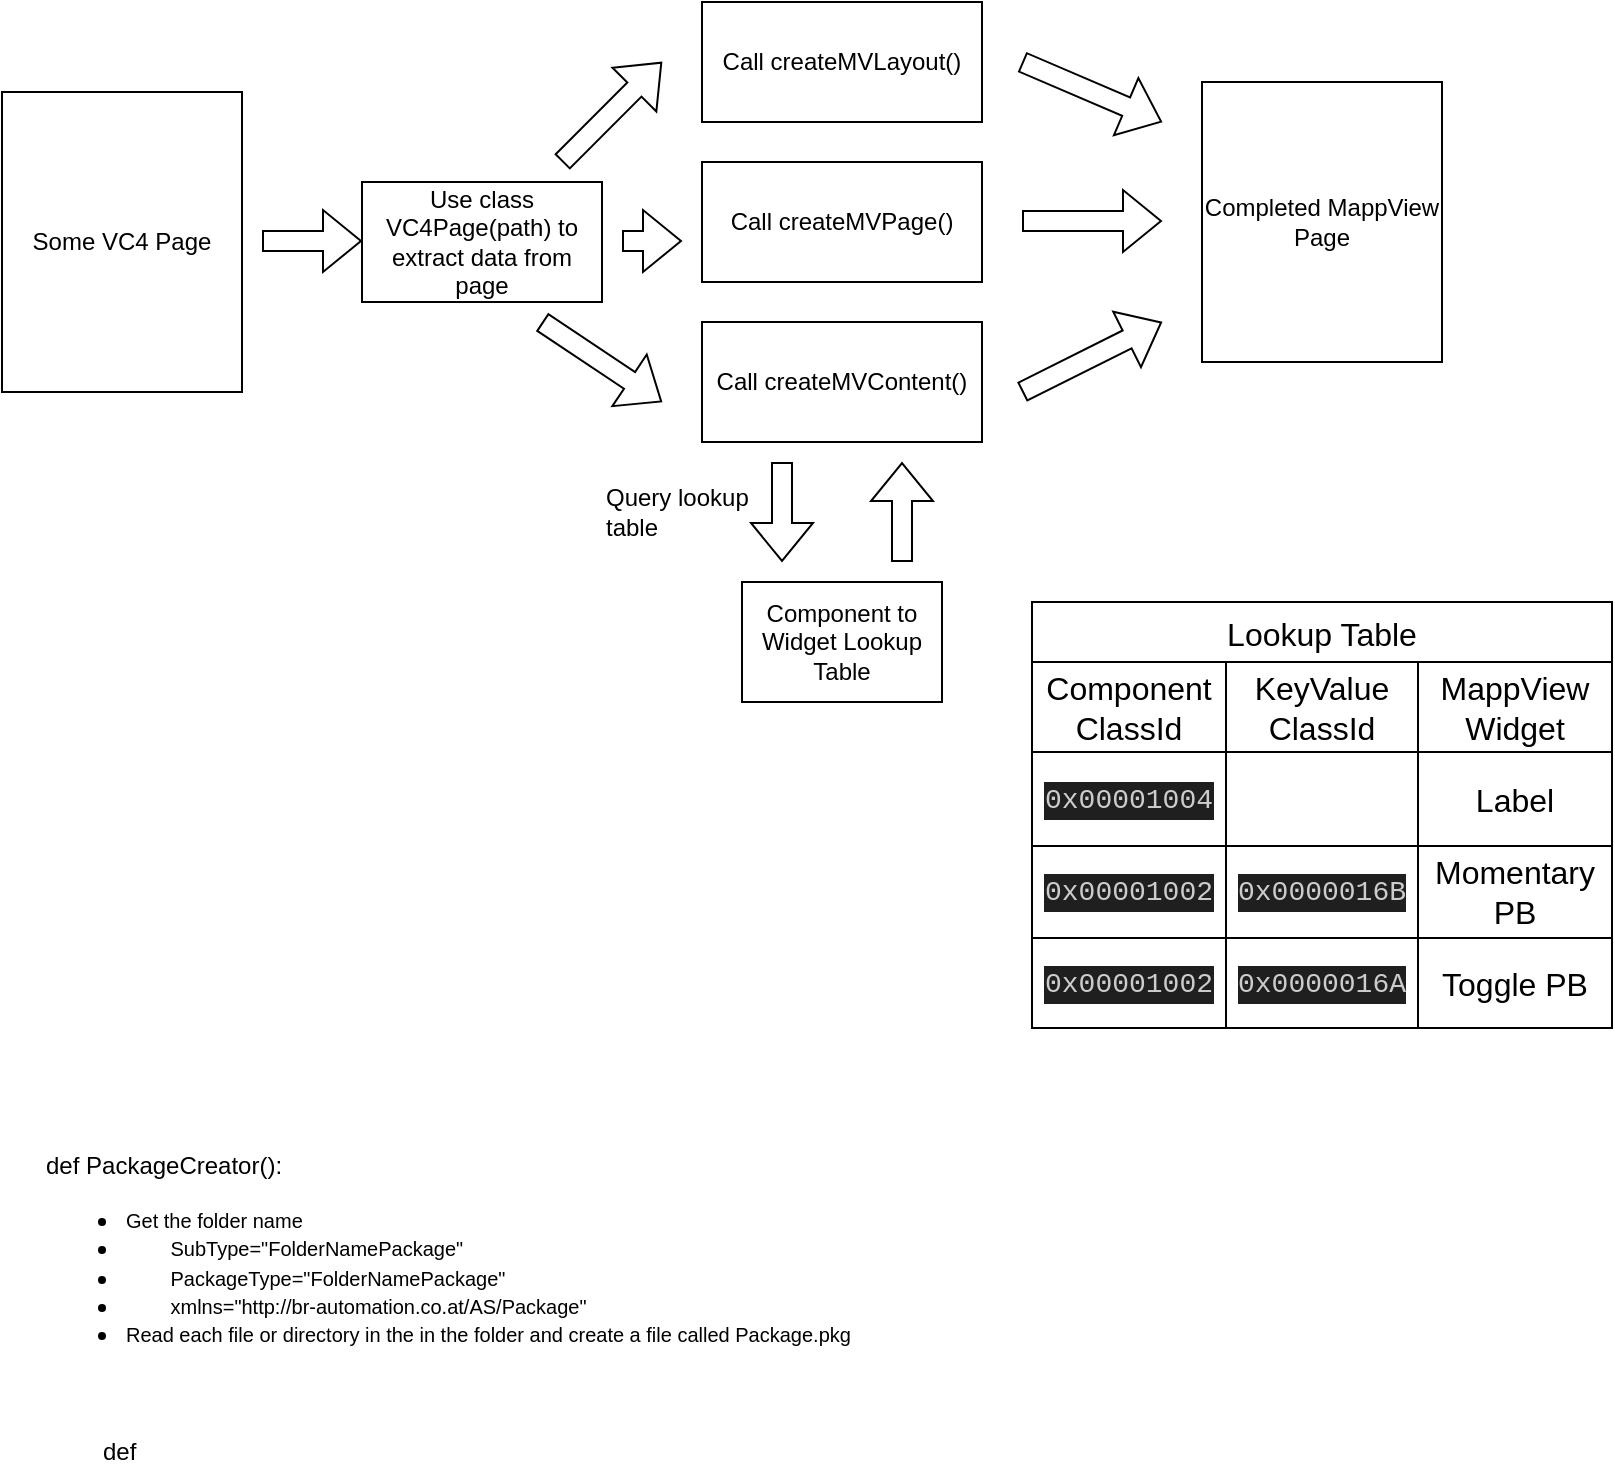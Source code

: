 <mxfile version="20.8.16" type="device"><diagram name="Page-1" id="sKOt5mir-yEiAROQTiFJ"><mxGraphModel dx="1434" dy="1944" grid="1" gridSize="10" guides="1" tooltips="1" connect="1" arrows="1" fold="1" page="1" pageScale="1" pageWidth="850" pageHeight="1100" math="0" shadow="0"><root><mxCell id="0"/><mxCell id="1" parent="0"/><mxCell id="yiu6NOejyZ3NTcFwbJN6-1" value="def PackageCreator():&lt;br&gt;&lt;ul&gt;&lt;li&gt;&lt;span style=&quot;font-size: 10px;&quot;&gt;Get the folder name&lt;/span&gt;&lt;/li&gt;&lt;li&gt;&lt;span style=&quot;font-size: 10px;&quot;&gt;&lt;span style=&quot;white-space: pre;&quot;&gt;&#9;&lt;/span&gt;SubType=&quot;FolderNamePackage&quot;&lt;/span&gt;&amp;nbsp;&lt;/li&gt;&lt;li&gt;&lt;font style=&quot;font-size: 10px;&quot;&gt;&lt;span style=&quot;white-space: pre;&quot;&gt;&#9;&lt;/span&gt;PackageType=&quot;FolderNamePackage&quot;&lt;/font&gt;&lt;/li&gt;&lt;li&gt;&lt;span style=&quot;font-size: 10px;&quot;&gt;&lt;span style=&quot;white-space: pre;&quot;&gt;&#9;&lt;/span&gt;xmlns=&quot;&lt;/span&gt;&lt;font style=&quot;font-size: 10px;&quot;&gt;http://br-automation.co.at/AS/Package&quot;&lt;/font&gt;&lt;/li&gt;&lt;li&gt;&lt;span style=&quot;font-size: 10px;&quot;&gt;Read each file or directory in the in the folder and create a file called Package.pkg&lt;/span&gt;&lt;/li&gt;&lt;/ul&gt;" style="text;html=1;align=left;verticalAlign=middle;resizable=0;points=[];autosize=1;strokeColor=none;fillColor=none;" parent="1" vertex="1"><mxGeometry x="40" y="-120" width="430" height="120" as="geometry"/></mxCell><mxCell id="yiu6NOejyZ3NTcFwbJN6-2" value="&lt;font style=&quot;font-size: 12px;&quot;&gt;def&amp;nbsp;&lt;/font&gt;" style="text;html=1;align=center;verticalAlign=middle;resizable=0;points=[];autosize=1;strokeColor=none;fillColor=none;fontSize=10;" parent="1" vertex="1"><mxGeometry x="60" y="20" width="40" height="30" as="geometry"/></mxCell><mxCell id="JLzwEnLzGBqA9U_Acfih-1" value="Some VC4 Page" style="rounded=0;whiteSpace=wrap;html=1;" vertex="1" parent="1"><mxGeometry x="20" y="-645" width="120" height="150" as="geometry"/></mxCell><mxCell id="JLzwEnLzGBqA9U_Acfih-5" value="Use class VC4Page(path) to extract data from page" style="rounded=0;whiteSpace=wrap;html=1;" vertex="1" parent="1"><mxGeometry x="200" y="-600" width="120" height="60" as="geometry"/></mxCell><mxCell id="JLzwEnLzGBqA9U_Acfih-6" value="Call createMVLayout()" style="rounded=0;whiteSpace=wrap;html=1;" vertex="1" parent="1"><mxGeometry x="370" y="-690" width="140" height="60" as="geometry"/></mxCell><mxCell id="JLzwEnLzGBqA9U_Acfih-7" value="Call createMVPage()" style="rounded=0;whiteSpace=wrap;html=1;" vertex="1" parent="1"><mxGeometry x="370" y="-610" width="140" height="60" as="geometry"/></mxCell><mxCell id="JLzwEnLzGBqA9U_Acfih-8" value="Call createMVContent()" style="rounded=0;whiteSpace=wrap;html=1;" vertex="1" parent="1"><mxGeometry x="370" y="-530" width="140" height="60" as="geometry"/></mxCell><mxCell id="JLzwEnLzGBqA9U_Acfih-9" value="Completed MappView Page" style="rounded=0;whiteSpace=wrap;html=1;" vertex="1" parent="1"><mxGeometry x="620" y="-650" width="120" height="140" as="geometry"/></mxCell><mxCell id="JLzwEnLzGBqA9U_Acfih-10" value="Component to Widget Lookup Table" style="rounded=0;whiteSpace=wrap;html=1;" vertex="1" parent="1"><mxGeometry x="390" y="-400" width="100" height="60" as="geometry"/></mxCell><mxCell id="JLzwEnLzGBqA9U_Acfih-11" value="" style="shape=flexArrow;endArrow=classic;html=1;rounded=0;" edge="1" parent="1"><mxGeometry width="50" height="50" relative="1" as="geometry"><mxPoint x="410" y="-460" as="sourcePoint"/><mxPoint x="410" y="-410" as="targetPoint"/></mxGeometry></mxCell><mxCell id="JLzwEnLzGBqA9U_Acfih-12" value="" style="shape=flexArrow;endArrow=classic;html=1;rounded=0;" edge="1" parent="1"><mxGeometry width="50" height="50" relative="1" as="geometry"><mxPoint x="470" y="-410" as="sourcePoint"/><mxPoint x="470" y="-460" as="targetPoint"/></mxGeometry></mxCell><mxCell id="JLzwEnLzGBqA9U_Acfih-13" value="" style="shape=flexArrow;endArrow=classic;html=1;rounded=0;" edge="1" parent="1"><mxGeometry width="50" height="50" relative="1" as="geometry"><mxPoint x="300" y="-610" as="sourcePoint"/><mxPoint x="350" y="-660" as="targetPoint"/></mxGeometry></mxCell><mxCell id="JLzwEnLzGBqA9U_Acfih-14" value="" style="shape=flexArrow;endArrow=classic;html=1;rounded=0;" edge="1" parent="1"><mxGeometry width="50" height="50" relative="1" as="geometry"><mxPoint x="290" y="-530" as="sourcePoint"/><mxPoint x="350" y="-490" as="targetPoint"/></mxGeometry></mxCell><mxCell id="JLzwEnLzGBqA9U_Acfih-15" value="" style="shape=flexArrow;endArrow=classic;html=1;rounded=0;" edge="1" parent="1"><mxGeometry width="50" height="50" relative="1" as="geometry"><mxPoint x="330" y="-570.5" as="sourcePoint"/><mxPoint x="360" y="-570.5" as="targetPoint"/></mxGeometry></mxCell><mxCell id="JLzwEnLzGBqA9U_Acfih-16" value="" style="shape=flexArrow;endArrow=classic;html=1;rounded=0;" edge="1" parent="1"><mxGeometry width="50" height="50" relative="1" as="geometry"><mxPoint x="150" y="-570.5" as="sourcePoint"/><mxPoint x="200" y="-570.5" as="targetPoint"/></mxGeometry></mxCell><mxCell id="JLzwEnLzGBqA9U_Acfih-17" value="" style="shape=flexArrow;endArrow=classic;html=1;rounded=0;" edge="1" parent="1"><mxGeometry width="50" height="50" relative="1" as="geometry"><mxPoint x="530" y="-660" as="sourcePoint"/><mxPoint x="600" y="-630" as="targetPoint"/></mxGeometry></mxCell><mxCell id="JLzwEnLzGBqA9U_Acfih-18" value="" style="shape=flexArrow;endArrow=classic;html=1;rounded=0;" edge="1" parent="1"><mxGeometry width="50" height="50" relative="1" as="geometry"><mxPoint x="530" y="-495" as="sourcePoint"/><mxPoint x="600" y="-530" as="targetPoint"/></mxGeometry></mxCell><mxCell id="JLzwEnLzGBqA9U_Acfih-19" value="" style="shape=flexArrow;endArrow=classic;html=1;rounded=0;" edge="1" parent="1"><mxGeometry width="50" height="50" relative="1" as="geometry"><mxPoint x="530" y="-580.5" as="sourcePoint"/><mxPoint x="600" y="-580.5" as="targetPoint"/></mxGeometry></mxCell><mxCell id="JLzwEnLzGBqA9U_Acfih-20" value="Query lookup table" style="text;html=1;strokeColor=none;fillColor=none;align=left;verticalAlign=middle;whiteSpace=wrap;rounded=0;" vertex="1" parent="1"><mxGeometry x="320" y="-460" width="90" height="50" as="geometry"/></mxCell><mxCell id="JLzwEnLzGBqA9U_Acfih-21" value="Lookup Table" style="shape=table;startSize=30;container=1;collapsible=0;childLayout=tableLayout;strokeColor=default;fontSize=16;" vertex="1" parent="1"><mxGeometry x="535" y="-390" width="290" height="213" as="geometry"/></mxCell><mxCell id="JLzwEnLzGBqA9U_Acfih-22" value="" style="shape=tableRow;horizontal=0;startSize=0;swimlaneHead=0;swimlaneBody=0;strokeColor=inherit;top=0;left=0;bottom=0;right=0;collapsible=0;dropTarget=0;fillColor=none;points=[[0,0.5],[1,0.5]];portConstraint=eastwest;fontSize=16;" vertex="1" parent="JLzwEnLzGBqA9U_Acfih-21"><mxGeometry y="30" width="290" height="45" as="geometry"/></mxCell><mxCell id="JLzwEnLzGBqA9U_Acfih-23" value="Component ClassId" style="shape=partialRectangle;html=1;whiteSpace=wrap;connectable=0;strokeColor=inherit;overflow=hidden;fillColor=none;top=0;left=0;bottom=0;right=0;pointerEvents=1;fontSize=16;" vertex="1" parent="JLzwEnLzGBqA9U_Acfih-22"><mxGeometry width="97" height="45" as="geometry"><mxRectangle width="97" height="45" as="alternateBounds"/></mxGeometry></mxCell><mxCell id="JLzwEnLzGBqA9U_Acfih-24" value="KeyValue ClassId" style="shape=partialRectangle;html=1;whiteSpace=wrap;connectable=0;strokeColor=inherit;overflow=hidden;fillColor=none;top=0;left=0;bottom=0;right=0;pointerEvents=1;fontSize=16;" vertex="1" parent="JLzwEnLzGBqA9U_Acfih-22"><mxGeometry x="97" width="96" height="45" as="geometry"><mxRectangle width="96" height="45" as="alternateBounds"/></mxGeometry></mxCell><mxCell id="JLzwEnLzGBqA9U_Acfih-25" value="MappView Widget" style="shape=partialRectangle;html=1;whiteSpace=wrap;connectable=0;strokeColor=inherit;overflow=hidden;fillColor=none;top=0;left=0;bottom=0;right=0;pointerEvents=1;fontSize=16;" vertex="1" parent="JLzwEnLzGBqA9U_Acfih-22"><mxGeometry x="193" width="97" height="45" as="geometry"><mxRectangle width="97" height="45" as="alternateBounds"/></mxGeometry></mxCell><mxCell id="JLzwEnLzGBqA9U_Acfih-26" value="" style="shape=tableRow;horizontal=0;startSize=0;swimlaneHead=0;swimlaneBody=0;strokeColor=inherit;top=0;left=0;bottom=0;right=0;collapsible=0;dropTarget=0;fillColor=none;points=[[0,0.5],[1,0.5]];portConstraint=eastwest;fontSize=16;" vertex="1" parent="JLzwEnLzGBqA9U_Acfih-21"><mxGeometry y="75" width="290" height="47" as="geometry"/></mxCell><mxCell id="JLzwEnLzGBqA9U_Acfih-27" value="&lt;div style=&quot;color: rgb(204, 204, 204); background-color: rgb(31, 31, 31); font-family: Consolas, &amp;quot;Courier New&amp;quot;, monospace; font-size: 14px; line-height: 19px;&quot;&gt;0x00001004&lt;/div&gt;" style="shape=partialRectangle;html=1;whiteSpace=wrap;connectable=0;strokeColor=inherit;overflow=hidden;fillColor=none;top=0;left=0;bottom=0;right=0;pointerEvents=1;fontSize=16;" vertex="1" parent="JLzwEnLzGBqA9U_Acfih-26"><mxGeometry width="97" height="47" as="geometry"><mxRectangle width="97" height="47" as="alternateBounds"/></mxGeometry></mxCell><mxCell id="JLzwEnLzGBqA9U_Acfih-28" value="" style="shape=partialRectangle;html=1;whiteSpace=wrap;connectable=0;strokeColor=inherit;overflow=hidden;fillColor=none;top=0;left=0;bottom=0;right=0;pointerEvents=1;fontSize=16;" vertex="1" parent="JLzwEnLzGBqA9U_Acfih-26"><mxGeometry x="97" width="96" height="47" as="geometry"><mxRectangle width="96" height="47" as="alternateBounds"/></mxGeometry></mxCell><mxCell id="JLzwEnLzGBqA9U_Acfih-29" value="Label" style="shape=partialRectangle;html=1;whiteSpace=wrap;connectable=0;strokeColor=inherit;overflow=hidden;fillColor=none;top=0;left=0;bottom=0;right=0;pointerEvents=1;fontSize=16;" vertex="1" parent="JLzwEnLzGBqA9U_Acfih-26"><mxGeometry x="193" width="97" height="47" as="geometry"><mxRectangle width="97" height="47" as="alternateBounds"/></mxGeometry></mxCell><mxCell id="JLzwEnLzGBqA9U_Acfih-30" value="" style="shape=tableRow;horizontal=0;startSize=0;swimlaneHead=0;swimlaneBody=0;strokeColor=inherit;top=0;left=0;bottom=0;right=0;collapsible=0;dropTarget=0;fillColor=none;points=[[0,0.5],[1,0.5]];portConstraint=eastwest;fontSize=16;" vertex="1" parent="JLzwEnLzGBqA9U_Acfih-21"><mxGeometry y="122" width="290" height="46" as="geometry"/></mxCell><mxCell id="JLzwEnLzGBqA9U_Acfih-31" value="&lt;div style=&quot;color: rgb(204, 204, 204); background-color: rgb(31, 31, 31); font-family: Consolas, &amp;quot;Courier New&amp;quot;, monospace; font-size: 14px; line-height: 19px;&quot;&gt;0x00001002&lt;/div&gt;" style="shape=partialRectangle;html=1;whiteSpace=wrap;connectable=0;strokeColor=inherit;overflow=hidden;fillColor=none;top=0;left=0;bottom=0;right=0;pointerEvents=1;fontSize=16;" vertex="1" parent="JLzwEnLzGBqA9U_Acfih-30"><mxGeometry width="97" height="46" as="geometry"><mxRectangle width="97" height="46" as="alternateBounds"/></mxGeometry></mxCell><mxCell id="JLzwEnLzGBqA9U_Acfih-32" value="&lt;div style=&quot;color: rgb(204, 204, 204); background-color: rgb(31, 31, 31); font-family: Consolas, &amp;quot;Courier New&amp;quot;, monospace; font-size: 14px; line-height: 19px;&quot;&gt;0x0000016B&lt;/div&gt;" style="shape=partialRectangle;html=1;whiteSpace=wrap;connectable=0;strokeColor=inherit;overflow=hidden;fillColor=none;top=0;left=0;bottom=0;right=0;pointerEvents=1;fontSize=16;" vertex="1" parent="JLzwEnLzGBqA9U_Acfih-30"><mxGeometry x="97" width="96" height="46" as="geometry"><mxRectangle width="96" height="46" as="alternateBounds"/></mxGeometry></mxCell><mxCell id="JLzwEnLzGBqA9U_Acfih-33" value="Momentary PB" style="shape=partialRectangle;html=1;whiteSpace=wrap;connectable=0;strokeColor=inherit;overflow=hidden;fillColor=none;top=0;left=0;bottom=0;right=0;pointerEvents=1;fontSize=16;" vertex="1" parent="JLzwEnLzGBqA9U_Acfih-30"><mxGeometry x="193" width="97" height="46" as="geometry"><mxRectangle width="97" height="46" as="alternateBounds"/></mxGeometry></mxCell><mxCell id="JLzwEnLzGBqA9U_Acfih-34" style="shape=tableRow;horizontal=0;startSize=0;swimlaneHead=0;swimlaneBody=0;strokeColor=inherit;top=0;left=0;bottom=0;right=0;collapsible=0;dropTarget=0;fillColor=none;points=[[0,0.5],[1,0.5]];portConstraint=eastwest;fontSize=16;" vertex="1" parent="JLzwEnLzGBqA9U_Acfih-21"><mxGeometry y="168" width="290" height="45" as="geometry"/></mxCell><mxCell id="JLzwEnLzGBqA9U_Acfih-35" value="&lt;div style=&quot;color: rgb(204, 204, 204); background-color: rgb(31, 31, 31); font-family: Consolas, &amp;quot;Courier New&amp;quot;, monospace; font-size: 14px; line-height: 19px;&quot;&gt;0x00001002&lt;/div&gt;" style="shape=partialRectangle;html=1;whiteSpace=wrap;connectable=0;strokeColor=inherit;overflow=hidden;fillColor=none;top=0;left=0;bottom=0;right=0;pointerEvents=1;fontSize=16;" vertex="1" parent="JLzwEnLzGBqA9U_Acfih-34"><mxGeometry width="97" height="45" as="geometry"><mxRectangle width="97" height="45" as="alternateBounds"/></mxGeometry></mxCell><mxCell id="JLzwEnLzGBqA9U_Acfih-36" value="&lt;div style=&quot;color: rgb(204, 204, 204); background-color: rgb(31, 31, 31); font-family: Consolas, &amp;quot;Courier New&amp;quot;, monospace; font-size: 14px; line-height: 19px;&quot;&gt;0x0000016A&lt;/div&gt;" style="shape=partialRectangle;html=1;whiteSpace=wrap;connectable=0;strokeColor=inherit;overflow=hidden;fillColor=none;top=0;left=0;bottom=0;right=0;pointerEvents=1;fontSize=16;" vertex="1" parent="JLzwEnLzGBqA9U_Acfih-34"><mxGeometry x="97" width="96" height="45" as="geometry"><mxRectangle width="96" height="45" as="alternateBounds"/></mxGeometry></mxCell><mxCell id="JLzwEnLzGBqA9U_Acfih-37" value="Toggle PB" style="shape=partialRectangle;html=1;whiteSpace=wrap;connectable=0;strokeColor=inherit;overflow=hidden;fillColor=none;top=0;left=0;bottom=0;right=0;pointerEvents=1;fontSize=16;" vertex="1" parent="JLzwEnLzGBqA9U_Acfih-34"><mxGeometry x="193" width="97" height="45" as="geometry"><mxRectangle width="97" height="45" as="alternateBounds"/></mxGeometry></mxCell></root></mxGraphModel></diagram></mxfile>